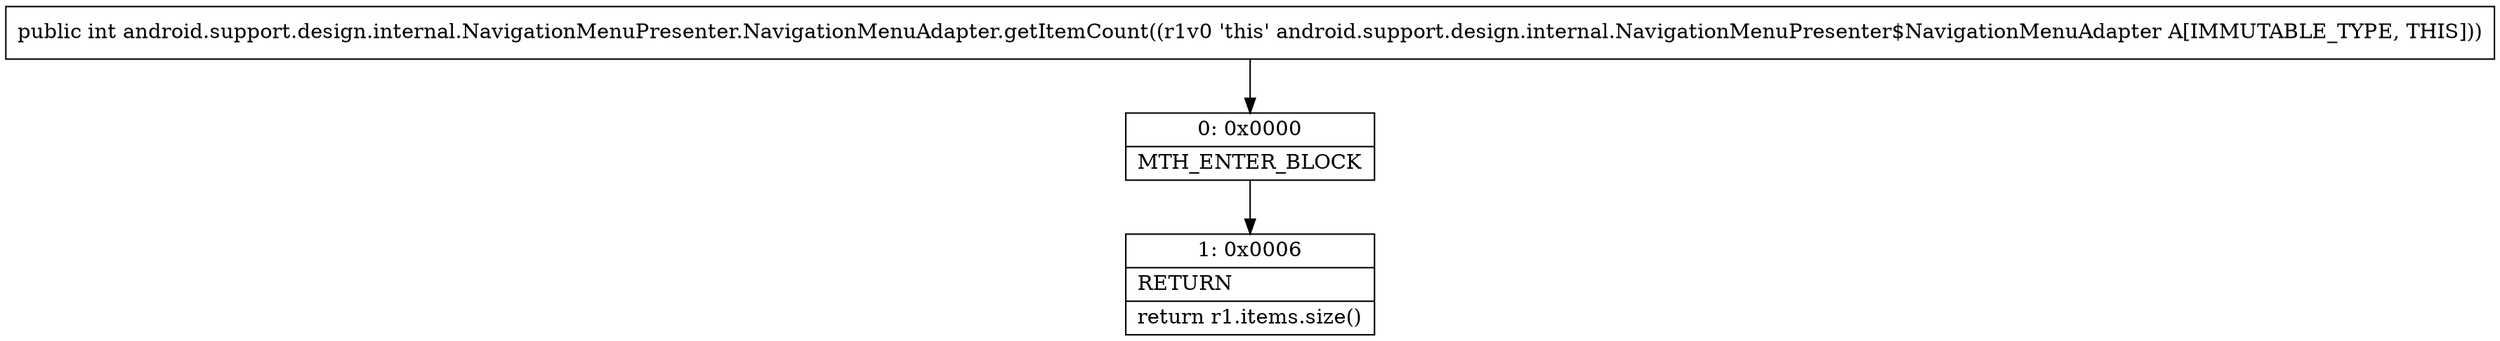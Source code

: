 digraph "CFG forandroid.support.design.internal.NavigationMenuPresenter.NavigationMenuAdapter.getItemCount()I" {
Node_0 [shape=record,label="{0\:\ 0x0000|MTH_ENTER_BLOCK\l}"];
Node_1 [shape=record,label="{1\:\ 0x0006|RETURN\l|return r1.items.size()\l}"];
MethodNode[shape=record,label="{public int android.support.design.internal.NavigationMenuPresenter.NavigationMenuAdapter.getItemCount((r1v0 'this' android.support.design.internal.NavigationMenuPresenter$NavigationMenuAdapter A[IMMUTABLE_TYPE, THIS])) }"];
MethodNode -> Node_0;
Node_0 -> Node_1;
}

